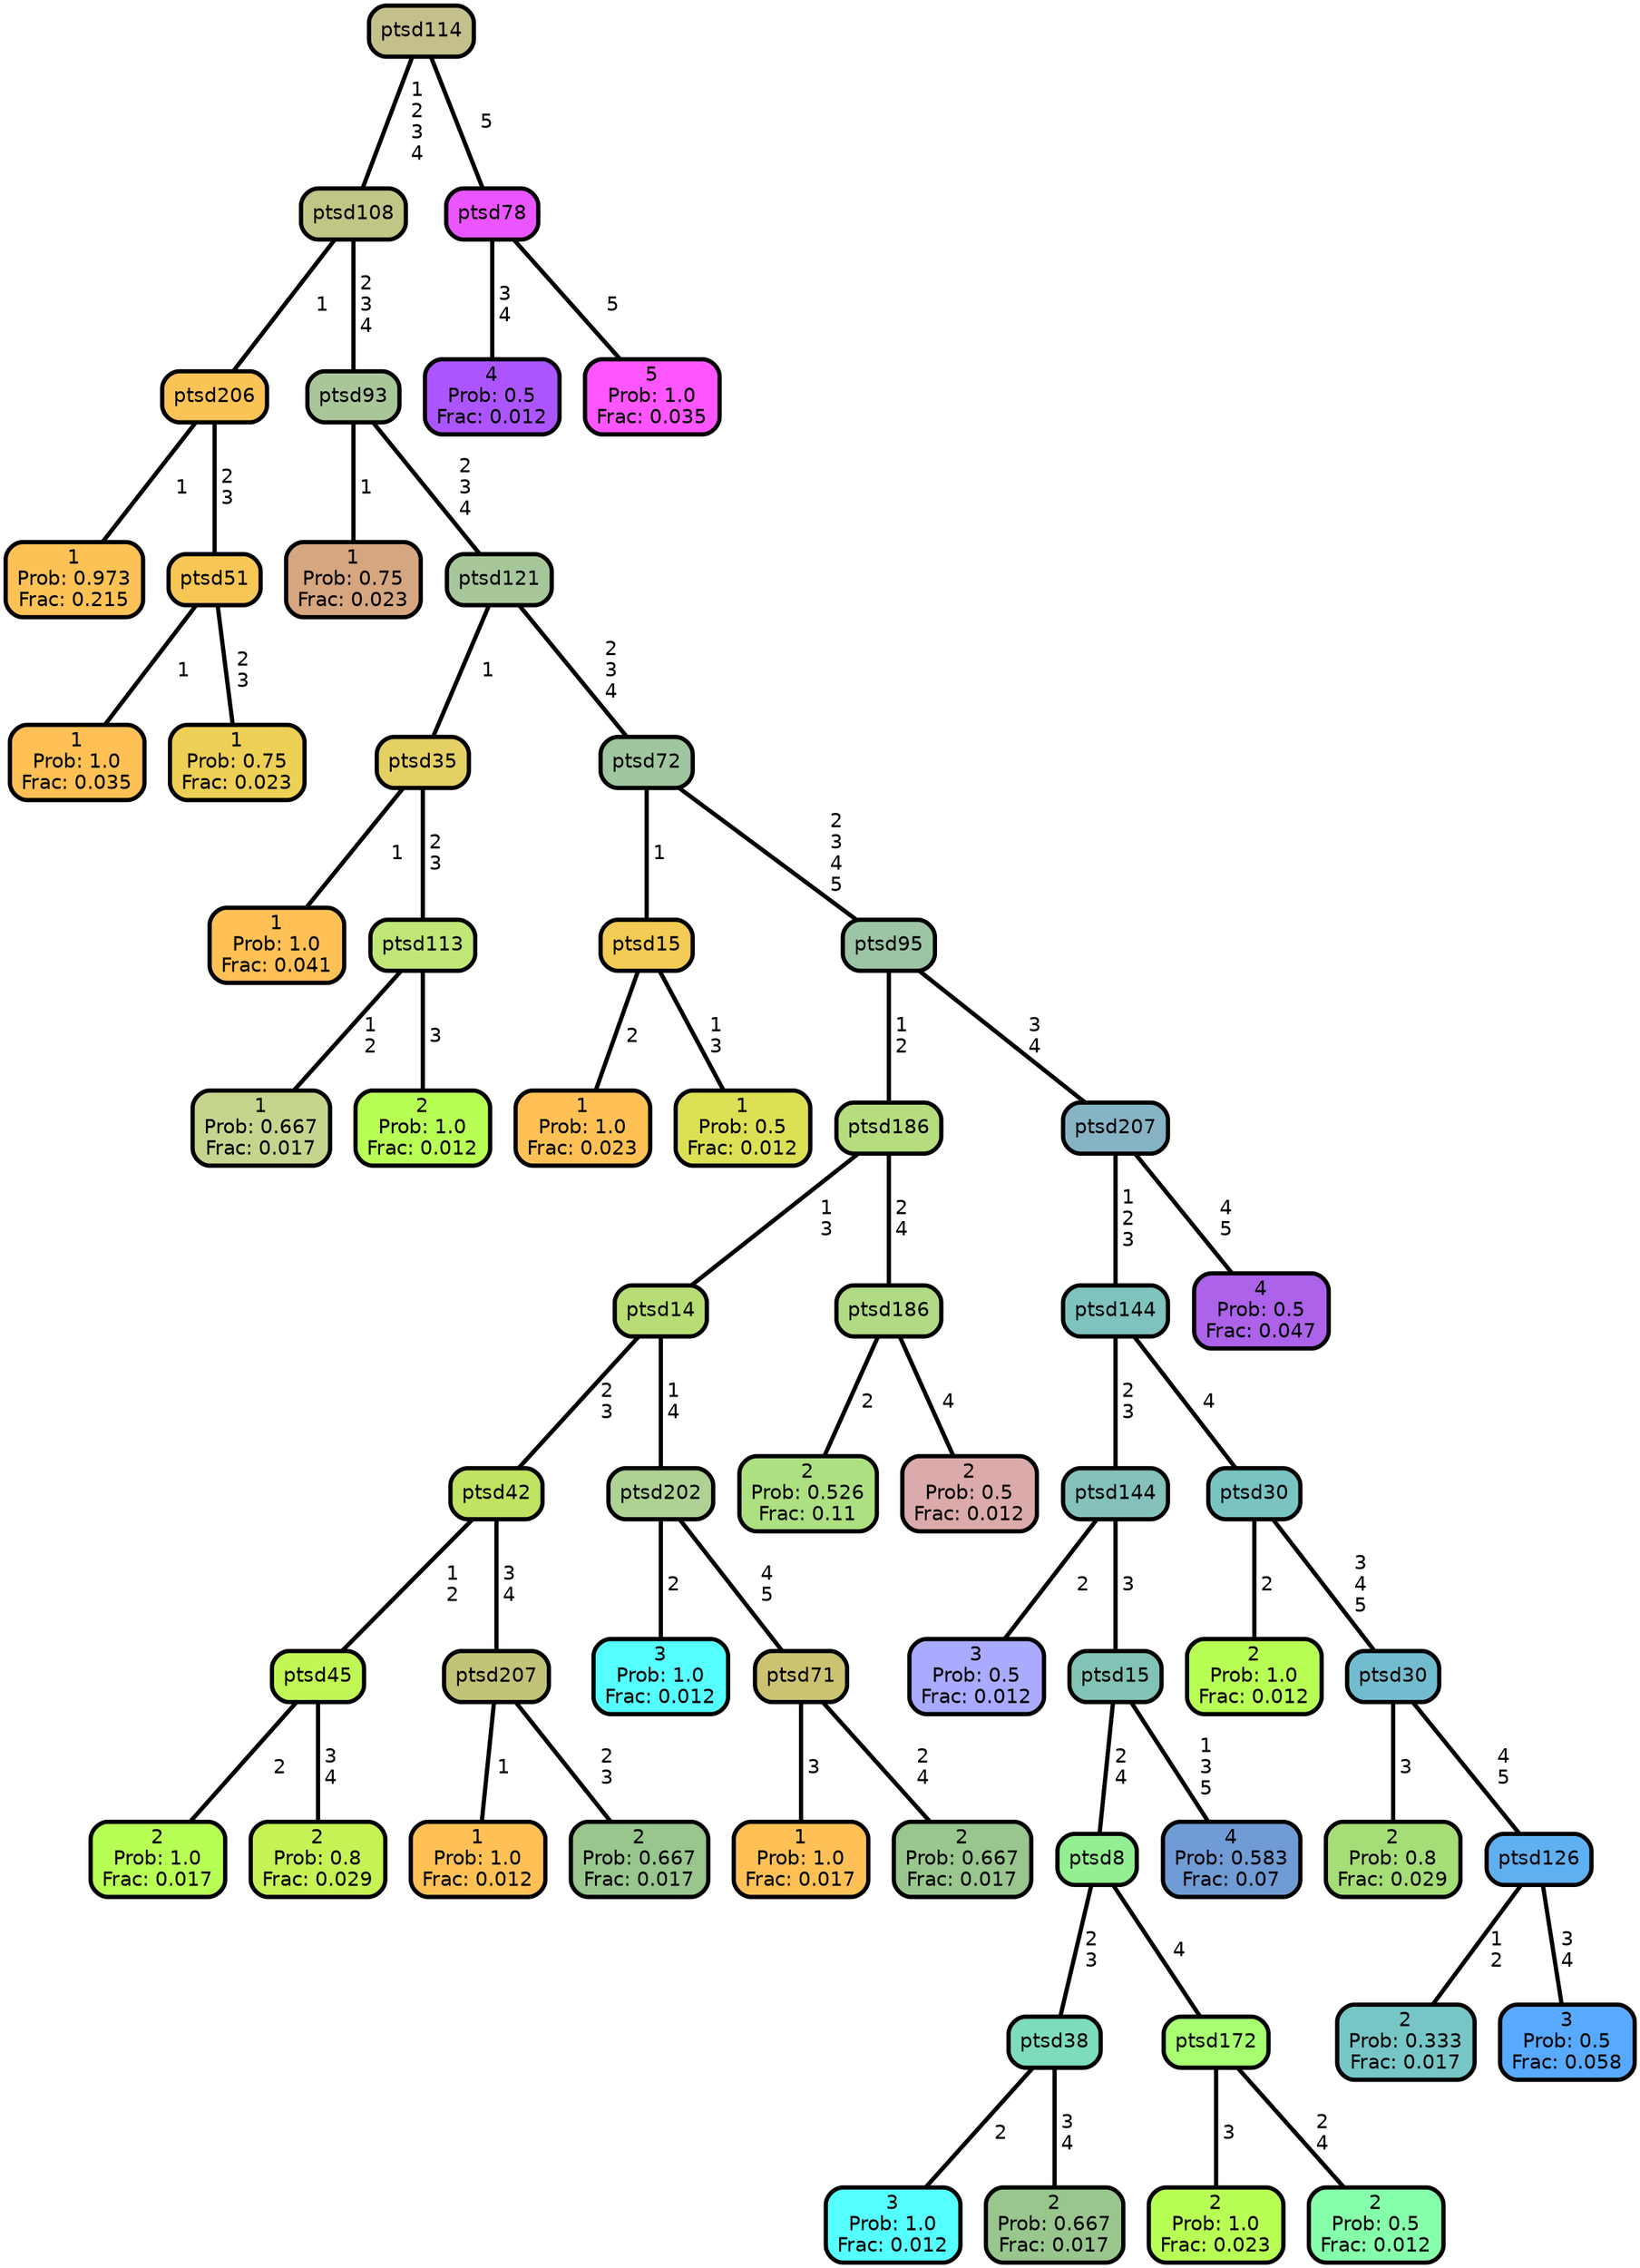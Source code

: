 graph Tree {
node [shape=box, style="filled, rounded",color="black",penwidth="3",fontcolor="black",                 fontname=helvetica] ;
graph [ranksep="0 equally", splines=straight,                 bgcolor=transparent, dpi=200] ;
edge [fontname=helvetica, color=black] ;
0 [label="1
Prob: 0.973
Frac: 0.215", fillcolor="#fdc255"] ;
1 [label="ptsd206", fillcolor="#fbc355"] ;
2 [label="1
Prob: 1.0
Frac: 0.035", fillcolor="#ffc155"] ;
3 [label="ptsd51", fillcolor="#f7c755"] ;
4 [label="1
Prob: 0.75
Frac: 0.023", fillcolor="#edd055"] ;
5 [label="ptsd108", fillcolor="#c1c585"] ;
6 [label="1
Prob: 0.75
Frac: 0.023", fillcolor="#d5a67f"] ;
7 [label="ptsd93", fillcolor="#a9c699"] ;
8 [label="1
Prob: 1.0
Frac: 0.041", fillcolor="#ffc155"] ;
9 [label="ptsd35", fillcolor="#e5d063"] ;
10 [label="1
Prob: 0.667
Frac: 0.017", fillcolor="#c6d58d"] ;
11 [label="ptsd113", fillcolor="#c0e677"] ;
12 [label="2
Prob: 1.0
Frac: 0.012", fillcolor="#b8ff55"] ;
13 [label="ptsd121", fillcolor="#a7c79a"] ;
14 [label="1
Prob: 1.0
Frac: 0.023", fillcolor="#ffc155"] ;
15 [label="ptsd15", fillcolor="#f3cb55"] ;
16 [label="1
Prob: 0.5
Frac: 0.012", fillcolor="#dbe055"] ;
17 [label="ptsd72", fillcolor="#a0c6a0"] ;
18 [label="2
Prob: 1.0
Frac: 0.017", fillcolor="#b8ff55"] ;
19 [label="ptsd45", fillcolor="#c0f755"] ;
20 [label="2
Prob: 0.8
Frac: 0.029", fillcolor="#c6f255"] ;
21 [label="ptsd42", fillcolor="#c1e362"] ;
22 [label="1
Prob: 1.0
Frac: 0.012", fillcolor="#ffc155"] ;
23 [label="ptsd207", fillcolor="#c1c477"] ;
24 [label="2
Prob: 0.667
Frac: 0.017", fillcolor="#98c68d"] ;
25 [label="ptsd14", fillcolor="#b9dd75"] ;
26 [label="3
Prob: 1.0
Frac: 0.012", fillcolor="#55ffff"] ;
27 [label="ptsd202", fillcolor="#aed294"] ;
28 [label="1
Prob: 1.0
Frac: 0.017", fillcolor="#ffc155"] ;
29 [label="ptsd71", fillcolor="#cbc371"] ;
30 [label="2
Prob: 0.667
Frac: 0.017", fillcolor="#98c68d"] ;
31 [label="ptsd186", fillcolor="#b5dc7d"] ;
32 [label="2
Prob: 0.526
Frac: 0.11", fillcolor="#ade081"] ;
33 [label="ptsd186", fillcolor="#b1da85"] ;
34 [label="2
Prob: 0.5
Frac: 0.012", fillcolor="#dbaaaa"] ;
35 [label="ptsd95", fillcolor="#9bc5a5"] ;
36 [label="3
Prob: 0.5
Frac: 0.012", fillcolor="#aaaaff"] ;
37 [label="ptsd144", fillcolor="#85c1bb"] ;
38 [label="3
Prob: 1.0
Frac: 0.012", fillcolor="#55ffff"] ;
39 [label="ptsd38", fillcolor="#7dddbb"] ;
40 [label="2
Prob: 0.667
Frac: 0.017", fillcolor="#98c68d"] ;
41 [label="ptsd8", fillcolor="#94ef92"] ;
42 [label="2
Prob: 1.0
Frac: 0.023", fillcolor="#b8ff55"] ;
43 [label="ptsd172", fillcolor="#a7ff71"] ;
44 [label="2
Prob: 0.5
Frac: 0.012", fillcolor="#86ffaa"] ;
45 [label="ptsd15", fillcolor="#81c3b5"] ;
46 [label="4
Prob: 0.583
Frac: 0.07", fillcolor="#709bd4"] ;
47 [label="ptsd144", fillcolor="#7fc2be"] ;
48 [label="2
Prob: 1.0
Frac: 0.012", fillcolor="#b8ff55"] ;
49 [label="ptsd30", fillcolor="#79c3c3"] ;
50 [label="2
Prob: 0.8
Frac: 0.029", fillcolor="#a5dd77"] ;
51 [label="ptsd30", fillcolor="#72bccf"] ;
52 [label="2
Prob: 0.333
Frac: 0.017", fillcolor="#77c6c6"] ;
53 [label="ptsd126", fillcolor="#5eb0f1"] ;
54 [label="3
Prob: 0.5
Frac: 0.058", fillcolor="#57aaff"] ;
55 [label="ptsd207", fillcolor="#86b4c5"] ;
56 [label="4
Prob: 0.5
Frac: 0.047", fillcolor="#ac62e9"] ;
57 [label="ptsd114", fillcolor="#c3c08b"] ;
58 [label="4
Prob: 0.5
Frac: 0.012", fillcolor="#ac55ff"] ;
59 [label="ptsd78", fillcolor="#ea55ff"] ;
60 [label="5
Prob: 1.0
Frac: 0.035", fillcolor="#ff55ff"] ;
1 -- 0 [label=" 1",penwidth=3] ;
1 -- 3 [label=" 2\n 3",penwidth=3] ;
3 -- 2 [label=" 1",penwidth=3] ;
3 -- 4 [label=" 2\n 3",penwidth=3] ;
5 -- 1 [label=" 1",penwidth=3] ;
5 -- 7 [label=" 2\n 3\n 4",penwidth=3] ;
7 -- 6 [label=" 1",penwidth=3] ;
7 -- 13 [label=" 2\n 3\n 4",penwidth=3] ;
9 -- 8 [label=" 1",penwidth=3] ;
9 -- 11 [label=" 2\n 3",penwidth=3] ;
11 -- 10 [label=" 1\n 2",penwidth=3] ;
11 -- 12 [label=" 3",penwidth=3] ;
13 -- 9 [label=" 1",penwidth=3] ;
13 -- 17 [label=" 2\n 3\n 4",penwidth=3] ;
15 -- 14 [label=" 2",penwidth=3] ;
15 -- 16 [label=" 1\n 3",penwidth=3] ;
17 -- 15 [label=" 1",penwidth=3] ;
17 -- 35 [label=" 2\n 3\n 4\n 5",penwidth=3] ;
19 -- 18 [label=" 2",penwidth=3] ;
19 -- 20 [label=" 3\n 4",penwidth=3] ;
21 -- 19 [label=" 1\n 2",penwidth=3] ;
21 -- 23 [label=" 3\n 4",penwidth=3] ;
23 -- 22 [label=" 1",penwidth=3] ;
23 -- 24 [label=" 2\n 3",penwidth=3] ;
25 -- 21 [label=" 2\n 3",penwidth=3] ;
25 -- 27 [label=" 1\n 4",penwidth=3] ;
27 -- 26 [label=" 2",penwidth=3] ;
27 -- 29 [label=" 4\n 5",penwidth=3] ;
29 -- 28 [label=" 3",penwidth=3] ;
29 -- 30 [label=" 2\n 4",penwidth=3] ;
31 -- 25 [label=" 1\n 3",penwidth=3] ;
31 -- 33 [label=" 2\n 4",penwidth=3] ;
33 -- 32 [label=" 2",penwidth=3] ;
33 -- 34 [label=" 4",penwidth=3] ;
35 -- 31 [label=" 1\n 2",penwidth=3] ;
35 -- 55 [label=" 3\n 4",penwidth=3] ;
37 -- 36 [label=" 2",penwidth=3] ;
37 -- 45 [label=" 3",penwidth=3] ;
39 -- 38 [label=" 2",penwidth=3] ;
39 -- 40 [label=" 3\n 4",penwidth=3] ;
41 -- 39 [label=" 2\n 3",penwidth=3] ;
41 -- 43 [label=" 4",penwidth=3] ;
43 -- 42 [label=" 3",penwidth=3] ;
43 -- 44 [label=" 2\n 4",penwidth=3] ;
45 -- 41 [label=" 2\n 4",penwidth=3] ;
45 -- 46 [label=" 1\n 3\n 5",penwidth=3] ;
47 -- 37 [label=" 2\n 3",penwidth=3] ;
47 -- 49 [label=" 4",penwidth=3] ;
49 -- 48 [label=" 2",penwidth=3] ;
49 -- 51 [label=" 3\n 4\n 5",penwidth=3] ;
51 -- 50 [label=" 3",penwidth=3] ;
51 -- 53 [label=" 4\n 5",penwidth=3] ;
53 -- 52 [label=" 1\n 2",penwidth=3] ;
53 -- 54 [label=" 3\n 4",penwidth=3] ;
55 -- 47 [label=" 1\n 2\n 3",penwidth=3] ;
55 -- 56 [label=" 4\n 5",penwidth=3] ;
57 -- 5 [label=" 1\n 2\n 3\n 4",penwidth=3] ;
57 -- 59 [label=" 5",penwidth=3] ;
59 -- 58 [label=" 3\n 4",penwidth=3] ;
59 -- 60 [label=" 5",penwidth=3] ;
{rank = same;}}